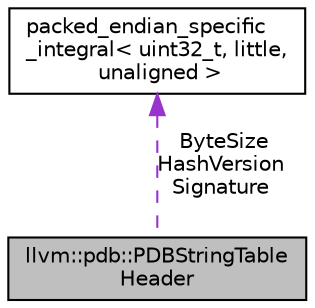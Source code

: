 digraph "llvm::pdb::PDBStringTableHeader"
{
 // LATEX_PDF_SIZE
  bgcolor="transparent";
  edge [fontname="Helvetica",fontsize="10",labelfontname="Helvetica",labelfontsize="10"];
  node [fontname="Helvetica",fontsize="10",shape="box"];
  Node1 [label="llvm::pdb::PDBStringTable\lHeader",height=0.2,width=0.4,color="black", fillcolor="grey75", style="filled", fontcolor="black",tooltip="The header preceding the /names stream."];
  Node2 -> Node1 [dir="back",color="darkorchid3",fontsize="10",style="dashed",label=" ByteSize\nHashVersion\nSignature" ,fontname="Helvetica"];
  Node2 [label="packed_endian_specific\l_integral\< uint32_t, little,\l unaligned \>",height=0.2,width=0.4,color="black",tooltip=" "];
}
